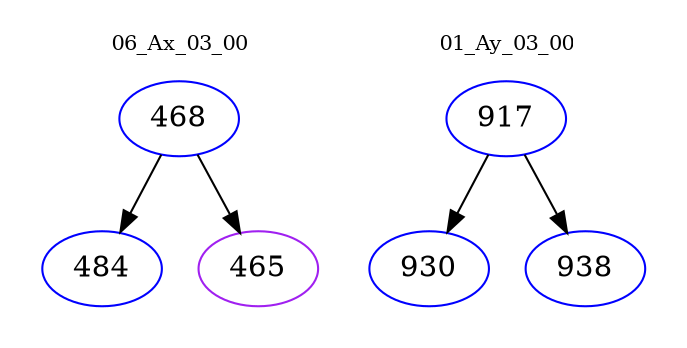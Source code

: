 digraph{
subgraph cluster_0 {
color = white
label = "06_Ax_03_00";
fontsize=10;
T0_468 [label="468", color="blue"]
T0_468 -> T0_484 [color="black"]
T0_484 [label="484", color="blue"]
T0_468 -> T0_465 [color="black"]
T0_465 [label="465", color="purple"]
}
subgraph cluster_1 {
color = white
label = "01_Ay_03_00";
fontsize=10;
T1_917 [label="917", color="blue"]
T1_917 -> T1_930 [color="black"]
T1_930 [label="930", color="blue"]
T1_917 -> T1_938 [color="black"]
T1_938 [label="938", color="blue"]
}
}
